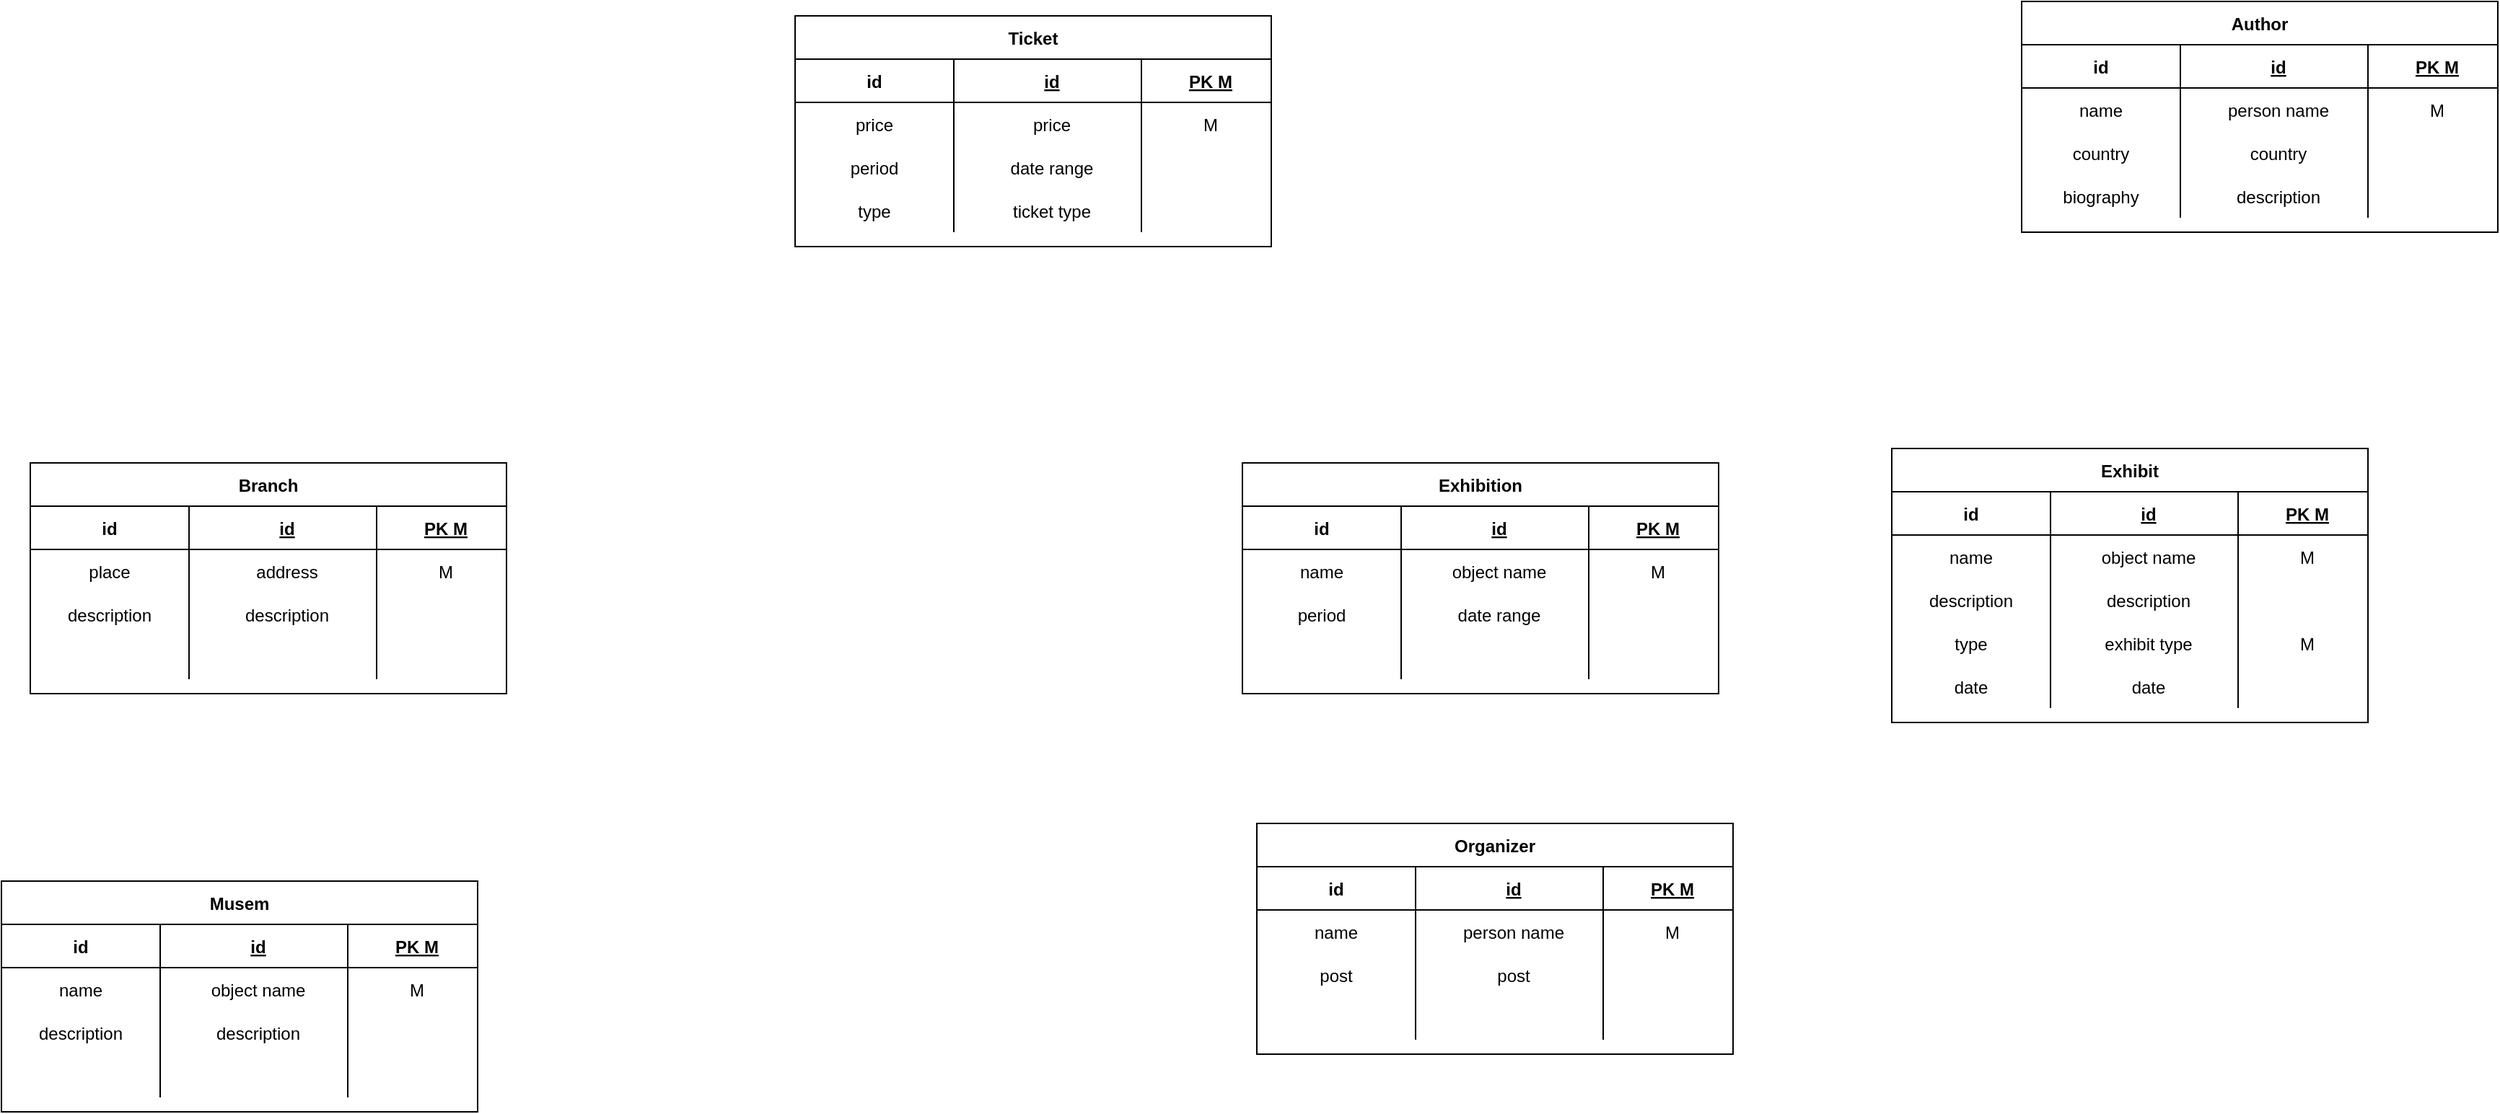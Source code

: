 <mxfile version="14.2.3" type="github">
  <diagram name="Page-1" id="e56a1550-8fbb-45ad-956c-1786394a9013">
    <mxGraphModel dx="2050" dy="1150" grid="1" gridSize="10" guides="1" tooltips="1" connect="1" arrows="1" fold="1" page="1" pageScale="1" pageWidth="1920" pageHeight="1200" background="#ffffff" math="0" shadow="0">
      <root>
        <mxCell id="0" />
        <mxCell id="1" parent="0" />
        <mxCell id="dKACLaoBQJQbCitSLf5S-1" value="Musem" style="shape=table;startSize=30;container=1;collapsible=1;childLayout=tableLayout;fixedRows=1;rowLines=0;fontStyle=1;align=center;resizeLast=1;" vertex="1" parent="1">
          <mxGeometry x="60" y="860" width="330" height="160" as="geometry" />
        </mxCell>
        <mxCell id="dKACLaoBQJQbCitSLf5S-2" value="" style="shape=partialRectangle;collapsible=0;dropTarget=0;pointerEvents=0;fillColor=none;top=0;left=0;bottom=1;right=0;points=[[0,0.5],[1,0.5]];portConstraint=eastwest;align=center;" vertex="1" parent="dKACLaoBQJQbCitSLf5S-1">
          <mxGeometry y="30" width="330" height="30" as="geometry" />
        </mxCell>
        <mxCell id="dKACLaoBQJQbCitSLf5S-3" value="id" style="shape=partialRectangle;connectable=0;fillColor=none;top=0;left=0;bottom=0;right=0;fontStyle=1;overflow=hidden;align=center;" vertex="1" parent="dKACLaoBQJQbCitSLf5S-2">
          <mxGeometry width="110" height="30" as="geometry" />
        </mxCell>
        <mxCell id="dKACLaoBQJQbCitSLf5S-4" value="id" style="shape=partialRectangle;connectable=0;fillColor=none;top=0;left=0;bottom=0;right=0;align=center;spacingLeft=6;fontStyle=5;overflow=hidden;" vertex="1" parent="dKACLaoBQJQbCitSLf5S-2">
          <mxGeometry x="110" width="130" height="30" as="geometry" />
        </mxCell>
        <mxCell id="dKACLaoBQJQbCitSLf5S-14" value="PK M" style="shape=partialRectangle;connectable=0;fillColor=none;top=0;left=0;bottom=0;right=0;align=center;spacingLeft=6;fontStyle=5;overflow=hidden;" vertex="1" parent="dKACLaoBQJQbCitSLf5S-2">
          <mxGeometry x="240" width="90" height="30" as="geometry" />
        </mxCell>
        <mxCell id="dKACLaoBQJQbCitSLf5S-5" value="" style="shape=partialRectangle;collapsible=0;dropTarget=0;pointerEvents=0;fillColor=none;top=0;left=0;bottom=0;right=0;points=[[0,0.5],[1,0.5]];portConstraint=eastwest;align=center;" vertex="1" parent="dKACLaoBQJQbCitSLf5S-1">
          <mxGeometry y="60" width="330" height="30" as="geometry" />
        </mxCell>
        <mxCell id="dKACLaoBQJQbCitSLf5S-6" value="name" style="shape=partialRectangle;connectable=0;fillColor=none;top=0;left=0;bottom=0;right=0;editable=1;overflow=hidden;align=center;" vertex="1" parent="dKACLaoBQJQbCitSLf5S-5">
          <mxGeometry width="110" height="30" as="geometry" />
        </mxCell>
        <mxCell id="dKACLaoBQJQbCitSLf5S-7" value="object name" style="shape=partialRectangle;connectable=0;fillColor=none;top=0;left=0;bottom=0;right=0;align=center;spacingLeft=6;overflow=hidden;" vertex="1" parent="dKACLaoBQJQbCitSLf5S-5">
          <mxGeometry x="110" width="130" height="30" as="geometry" />
        </mxCell>
        <mxCell id="dKACLaoBQJQbCitSLf5S-15" value="M" style="shape=partialRectangle;connectable=0;fillColor=none;top=0;left=0;bottom=0;right=0;align=center;spacingLeft=6;overflow=hidden;" vertex="1" parent="dKACLaoBQJQbCitSLf5S-5">
          <mxGeometry x="240" width="90" height="30" as="geometry" />
        </mxCell>
        <mxCell id="dKACLaoBQJQbCitSLf5S-8" value="" style="shape=partialRectangle;collapsible=0;dropTarget=0;pointerEvents=0;fillColor=none;top=0;left=0;bottom=0;right=0;points=[[0,0.5],[1,0.5]];portConstraint=eastwest;align=center;" vertex="1" parent="dKACLaoBQJQbCitSLf5S-1">
          <mxGeometry y="90" width="330" height="30" as="geometry" />
        </mxCell>
        <mxCell id="dKACLaoBQJQbCitSLf5S-9" value="description" style="shape=partialRectangle;connectable=0;fillColor=none;top=0;left=0;bottom=0;right=0;editable=1;overflow=hidden;align=center;" vertex="1" parent="dKACLaoBQJQbCitSLf5S-8">
          <mxGeometry width="110" height="30" as="geometry" />
        </mxCell>
        <mxCell id="dKACLaoBQJQbCitSLf5S-10" value="description" style="shape=partialRectangle;connectable=0;fillColor=none;top=0;left=0;bottom=0;right=0;align=center;spacingLeft=6;overflow=hidden;" vertex="1" parent="dKACLaoBQJQbCitSLf5S-8">
          <mxGeometry x="110" width="130" height="30" as="geometry" />
        </mxCell>
        <mxCell id="dKACLaoBQJQbCitSLf5S-16" style="shape=partialRectangle;connectable=0;fillColor=none;top=0;left=0;bottom=0;right=0;align=center;spacingLeft=6;overflow=hidden;" vertex="1" parent="dKACLaoBQJQbCitSLf5S-8">
          <mxGeometry x="240" width="90" height="30" as="geometry" />
        </mxCell>
        <mxCell id="dKACLaoBQJQbCitSLf5S-11" value="" style="shape=partialRectangle;collapsible=0;dropTarget=0;pointerEvents=0;fillColor=none;top=0;left=0;bottom=0;right=0;points=[[0,0.5],[1,0.5]];portConstraint=eastwest;align=center;" vertex="1" parent="dKACLaoBQJQbCitSLf5S-1">
          <mxGeometry y="120" width="330" height="30" as="geometry" />
        </mxCell>
        <mxCell id="dKACLaoBQJQbCitSLf5S-12" value="" style="shape=partialRectangle;connectable=0;fillColor=none;top=0;left=0;bottom=0;right=0;editable=1;overflow=hidden;align=center;" vertex="1" parent="dKACLaoBQJQbCitSLf5S-11">
          <mxGeometry width="110" height="30" as="geometry" />
        </mxCell>
        <mxCell id="dKACLaoBQJQbCitSLf5S-13" value="" style="shape=partialRectangle;connectable=0;fillColor=none;top=0;left=0;bottom=0;right=0;align=center;spacingLeft=6;overflow=hidden;" vertex="1" parent="dKACLaoBQJQbCitSLf5S-11">
          <mxGeometry x="110" width="130" height="30" as="geometry" />
        </mxCell>
        <mxCell id="dKACLaoBQJQbCitSLf5S-17" style="shape=partialRectangle;connectable=0;fillColor=none;top=0;left=0;bottom=0;right=0;align=center;spacingLeft=6;overflow=hidden;" vertex="1" parent="dKACLaoBQJQbCitSLf5S-11">
          <mxGeometry x="240" width="90" height="30" as="geometry" />
        </mxCell>
        <mxCell id="dKACLaoBQJQbCitSLf5S-18" value="Branch" style="shape=table;startSize=30;container=1;collapsible=1;childLayout=tableLayout;fixedRows=1;rowLines=0;fontStyle=1;align=center;resizeLast=1;" vertex="1" parent="1">
          <mxGeometry x="80" y="570" width="330" height="160" as="geometry" />
        </mxCell>
        <mxCell id="dKACLaoBQJQbCitSLf5S-19" value="" style="shape=partialRectangle;collapsible=0;dropTarget=0;pointerEvents=0;fillColor=none;top=0;left=0;bottom=1;right=0;points=[[0,0.5],[1,0.5]];portConstraint=eastwest;align=center;" vertex="1" parent="dKACLaoBQJQbCitSLf5S-18">
          <mxGeometry y="30" width="330" height="30" as="geometry" />
        </mxCell>
        <mxCell id="dKACLaoBQJQbCitSLf5S-20" value="id" style="shape=partialRectangle;connectable=0;fillColor=none;top=0;left=0;bottom=0;right=0;fontStyle=1;overflow=hidden;align=center;" vertex="1" parent="dKACLaoBQJQbCitSLf5S-19">
          <mxGeometry width="110" height="30" as="geometry" />
        </mxCell>
        <mxCell id="dKACLaoBQJQbCitSLf5S-21" value="id" style="shape=partialRectangle;connectable=0;fillColor=none;top=0;left=0;bottom=0;right=0;align=center;spacingLeft=6;fontStyle=5;overflow=hidden;" vertex="1" parent="dKACLaoBQJQbCitSLf5S-19">
          <mxGeometry x="110" width="130" height="30" as="geometry" />
        </mxCell>
        <mxCell id="dKACLaoBQJQbCitSLf5S-22" value="PK M" style="shape=partialRectangle;connectable=0;fillColor=none;top=0;left=0;bottom=0;right=0;align=center;spacingLeft=6;fontStyle=5;overflow=hidden;" vertex="1" parent="dKACLaoBQJQbCitSLf5S-19">
          <mxGeometry x="240" width="90" height="30" as="geometry" />
        </mxCell>
        <mxCell id="dKACLaoBQJQbCitSLf5S-23" value="" style="shape=partialRectangle;collapsible=0;dropTarget=0;pointerEvents=0;fillColor=none;top=0;left=0;bottom=0;right=0;points=[[0,0.5],[1,0.5]];portConstraint=eastwest;align=center;" vertex="1" parent="dKACLaoBQJQbCitSLf5S-18">
          <mxGeometry y="60" width="330" height="30" as="geometry" />
        </mxCell>
        <mxCell id="dKACLaoBQJQbCitSLf5S-24" value="place" style="shape=partialRectangle;connectable=0;fillColor=none;top=0;left=0;bottom=0;right=0;editable=1;overflow=hidden;align=center;" vertex="1" parent="dKACLaoBQJQbCitSLf5S-23">
          <mxGeometry width="110" height="30" as="geometry" />
        </mxCell>
        <mxCell id="dKACLaoBQJQbCitSLf5S-25" value="address" style="shape=partialRectangle;connectable=0;fillColor=none;top=0;left=0;bottom=0;right=0;align=center;spacingLeft=6;overflow=hidden;" vertex="1" parent="dKACLaoBQJQbCitSLf5S-23">
          <mxGeometry x="110" width="130" height="30" as="geometry" />
        </mxCell>
        <mxCell id="dKACLaoBQJQbCitSLf5S-26" value="M" style="shape=partialRectangle;connectable=0;fillColor=none;top=0;left=0;bottom=0;right=0;align=center;spacingLeft=6;overflow=hidden;" vertex="1" parent="dKACLaoBQJQbCitSLf5S-23">
          <mxGeometry x="240" width="90" height="30" as="geometry" />
        </mxCell>
        <mxCell id="dKACLaoBQJQbCitSLf5S-27" value="" style="shape=partialRectangle;collapsible=0;dropTarget=0;pointerEvents=0;fillColor=none;top=0;left=0;bottom=0;right=0;points=[[0,0.5],[1,0.5]];portConstraint=eastwest;align=center;" vertex="1" parent="dKACLaoBQJQbCitSLf5S-18">
          <mxGeometry y="90" width="330" height="30" as="geometry" />
        </mxCell>
        <mxCell id="dKACLaoBQJQbCitSLf5S-28" value="description" style="shape=partialRectangle;connectable=0;fillColor=none;top=0;left=0;bottom=0;right=0;editable=1;overflow=hidden;align=center;" vertex="1" parent="dKACLaoBQJQbCitSLf5S-27">
          <mxGeometry width="110" height="30" as="geometry" />
        </mxCell>
        <mxCell id="dKACLaoBQJQbCitSLf5S-29" value="description" style="shape=partialRectangle;connectable=0;fillColor=none;top=0;left=0;bottom=0;right=0;align=center;spacingLeft=6;overflow=hidden;" vertex="1" parent="dKACLaoBQJQbCitSLf5S-27">
          <mxGeometry x="110" width="130" height="30" as="geometry" />
        </mxCell>
        <mxCell id="dKACLaoBQJQbCitSLf5S-30" style="shape=partialRectangle;connectable=0;fillColor=none;top=0;left=0;bottom=0;right=0;align=center;spacingLeft=6;overflow=hidden;" vertex="1" parent="dKACLaoBQJQbCitSLf5S-27">
          <mxGeometry x="240" width="90" height="30" as="geometry" />
        </mxCell>
        <mxCell id="dKACLaoBQJQbCitSLf5S-31" value="" style="shape=partialRectangle;collapsible=0;dropTarget=0;pointerEvents=0;fillColor=none;top=0;left=0;bottom=0;right=0;points=[[0,0.5],[1,0.5]];portConstraint=eastwest;align=center;" vertex="1" parent="dKACLaoBQJQbCitSLf5S-18">
          <mxGeometry y="120" width="330" height="30" as="geometry" />
        </mxCell>
        <mxCell id="dKACLaoBQJQbCitSLf5S-32" value="" style="shape=partialRectangle;connectable=0;fillColor=none;top=0;left=0;bottom=0;right=0;editable=1;overflow=hidden;align=center;" vertex="1" parent="dKACLaoBQJQbCitSLf5S-31">
          <mxGeometry width="110" height="30" as="geometry" />
        </mxCell>
        <mxCell id="dKACLaoBQJQbCitSLf5S-33" value="" style="shape=partialRectangle;connectable=0;fillColor=none;top=0;left=0;bottom=0;right=0;align=center;spacingLeft=6;overflow=hidden;" vertex="1" parent="dKACLaoBQJQbCitSLf5S-31">
          <mxGeometry x="110" width="130" height="30" as="geometry" />
        </mxCell>
        <mxCell id="dKACLaoBQJQbCitSLf5S-34" style="shape=partialRectangle;connectable=0;fillColor=none;top=0;left=0;bottom=0;right=0;align=center;spacingLeft=6;overflow=hidden;" vertex="1" parent="dKACLaoBQJQbCitSLf5S-31">
          <mxGeometry x="240" width="90" height="30" as="geometry" />
        </mxCell>
        <mxCell id="dKACLaoBQJQbCitSLf5S-35" value="Exhibit" style="shape=table;startSize=30;container=1;collapsible=1;childLayout=tableLayout;fixedRows=1;rowLines=0;fontStyle=1;align=center;resizeLast=1;" vertex="1" parent="1">
          <mxGeometry x="1370" y="560" width="330" height="190" as="geometry" />
        </mxCell>
        <mxCell id="dKACLaoBQJQbCitSLf5S-36" value="" style="shape=partialRectangle;collapsible=0;dropTarget=0;pointerEvents=0;fillColor=none;top=0;left=0;bottom=1;right=0;points=[[0,0.5],[1,0.5]];portConstraint=eastwest;align=center;" vertex="1" parent="dKACLaoBQJQbCitSLf5S-35">
          <mxGeometry y="30" width="330" height="30" as="geometry" />
        </mxCell>
        <mxCell id="dKACLaoBQJQbCitSLf5S-37" value="id" style="shape=partialRectangle;connectable=0;fillColor=none;top=0;left=0;bottom=0;right=0;fontStyle=1;overflow=hidden;align=center;" vertex="1" parent="dKACLaoBQJQbCitSLf5S-36">
          <mxGeometry width="110" height="30" as="geometry" />
        </mxCell>
        <mxCell id="dKACLaoBQJQbCitSLf5S-38" value="id" style="shape=partialRectangle;connectable=0;fillColor=none;top=0;left=0;bottom=0;right=0;align=center;spacingLeft=6;fontStyle=5;overflow=hidden;" vertex="1" parent="dKACLaoBQJQbCitSLf5S-36">
          <mxGeometry x="110" width="130" height="30" as="geometry" />
        </mxCell>
        <mxCell id="dKACLaoBQJQbCitSLf5S-39" value="PK M" style="shape=partialRectangle;connectable=0;fillColor=none;top=0;left=0;bottom=0;right=0;align=center;spacingLeft=6;fontStyle=5;overflow=hidden;" vertex="1" parent="dKACLaoBQJQbCitSLf5S-36">
          <mxGeometry x="240" width="90" height="30" as="geometry" />
        </mxCell>
        <mxCell id="dKACLaoBQJQbCitSLf5S-40" value="" style="shape=partialRectangle;collapsible=0;dropTarget=0;pointerEvents=0;fillColor=none;top=0;left=0;bottom=0;right=0;points=[[0,0.5],[1,0.5]];portConstraint=eastwest;align=center;" vertex="1" parent="dKACLaoBQJQbCitSLf5S-35">
          <mxGeometry y="60" width="330" height="30" as="geometry" />
        </mxCell>
        <mxCell id="dKACLaoBQJQbCitSLf5S-41" value="name" style="shape=partialRectangle;connectable=0;fillColor=none;top=0;left=0;bottom=0;right=0;editable=1;overflow=hidden;align=center;" vertex="1" parent="dKACLaoBQJQbCitSLf5S-40">
          <mxGeometry width="110" height="30" as="geometry" />
        </mxCell>
        <mxCell id="dKACLaoBQJQbCitSLf5S-42" value="object name" style="shape=partialRectangle;connectable=0;fillColor=none;top=0;left=0;bottom=0;right=0;align=center;spacingLeft=6;overflow=hidden;" vertex="1" parent="dKACLaoBQJQbCitSLf5S-40">
          <mxGeometry x="110" width="130" height="30" as="geometry" />
        </mxCell>
        <mxCell id="dKACLaoBQJQbCitSLf5S-43" value="M" style="shape=partialRectangle;connectable=0;fillColor=none;top=0;left=0;bottom=0;right=0;align=center;spacingLeft=6;overflow=hidden;" vertex="1" parent="dKACLaoBQJQbCitSLf5S-40">
          <mxGeometry x="240" width="90" height="30" as="geometry" />
        </mxCell>
        <mxCell id="dKACLaoBQJQbCitSLf5S-44" value="" style="shape=partialRectangle;collapsible=0;dropTarget=0;pointerEvents=0;fillColor=none;top=0;left=0;bottom=0;right=0;points=[[0,0.5],[1,0.5]];portConstraint=eastwest;align=center;" vertex="1" parent="dKACLaoBQJQbCitSLf5S-35">
          <mxGeometry y="90" width="330" height="30" as="geometry" />
        </mxCell>
        <mxCell id="dKACLaoBQJQbCitSLf5S-45" value="description" style="shape=partialRectangle;connectable=0;fillColor=none;top=0;left=0;bottom=0;right=0;editable=1;overflow=hidden;align=center;" vertex="1" parent="dKACLaoBQJQbCitSLf5S-44">
          <mxGeometry width="110" height="30" as="geometry" />
        </mxCell>
        <mxCell id="dKACLaoBQJQbCitSLf5S-46" value="description" style="shape=partialRectangle;connectable=0;fillColor=none;top=0;left=0;bottom=0;right=0;align=center;spacingLeft=6;overflow=hidden;" vertex="1" parent="dKACLaoBQJQbCitSLf5S-44">
          <mxGeometry x="110" width="130" height="30" as="geometry" />
        </mxCell>
        <mxCell id="dKACLaoBQJQbCitSLf5S-47" style="shape=partialRectangle;connectable=0;fillColor=none;top=0;left=0;bottom=0;right=0;align=center;spacingLeft=6;overflow=hidden;" vertex="1" parent="dKACLaoBQJQbCitSLf5S-44">
          <mxGeometry x="240" width="90" height="30" as="geometry" />
        </mxCell>
        <mxCell id="dKACLaoBQJQbCitSLf5S-48" value="" style="shape=partialRectangle;collapsible=0;dropTarget=0;pointerEvents=0;fillColor=none;top=0;left=0;bottom=0;right=0;points=[[0,0.5],[1,0.5]];portConstraint=eastwest;align=center;" vertex="1" parent="dKACLaoBQJQbCitSLf5S-35">
          <mxGeometry y="120" width="330" height="30" as="geometry" />
        </mxCell>
        <mxCell id="dKACLaoBQJQbCitSLf5S-49" value="type" style="shape=partialRectangle;connectable=0;fillColor=none;top=0;left=0;bottom=0;right=0;editable=1;overflow=hidden;align=center;" vertex="1" parent="dKACLaoBQJQbCitSLf5S-48">
          <mxGeometry width="110" height="30" as="geometry" />
        </mxCell>
        <mxCell id="dKACLaoBQJQbCitSLf5S-50" value="exhibit type" style="shape=partialRectangle;connectable=0;fillColor=none;top=0;left=0;bottom=0;right=0;align=center;spacingLeft=6;overflow=hidden;" vertex="1" parent="dKACLaoBQJQbCitSLf5S-48">
          <mxGeometry x="110" width="130" height="30" as="geometry" />
        </mxCell>
        <mxCell id="dKACLaoBQJQbCitSLf5S-51" value="M" style="shape=partialRectangle;connectable=0;fillColor=none;top=0;left=0;bottom=0;right=0;align=center;spacingLeft=6;overflow=hidden;" vertex="1" parent="dKACLaoBQJQbCitSLf5S-48">
          <mxGeometry x="240" width="90" height="30" as="geometry" />
        </mxCell>
        <mxCell id="dKACLaoBQJQbCitSLf5S-52" value="" style="shape=partialRectangle;collapsible=0;dropTarget=0;pointerEvents=0;fillColor=none;top=0;left=0;bottom=0;right=0;points=[[0,0.5],[1,0.5]];portConstraint=eastwest;align=center;" vertex="1" parent="dKACLaoBQJQbCitSLf5S-35">
          <mxGeometry y="150" width="330" height="30" as="geometry" />
        </mxCell>
        <mxCell id="dKACLaoBQJQbCitSLf5S-53" value="date" style="shape=partialRectangle;connectable=0;fillColor=none;top=0;left=0;bottom=0;right=0;editable=1;overflow=hidden;align=center;" vertex="1" parent="dKACLaoBQJQbCitSLf5S-52">
          <mxGeometry width="110" height="30" as="geometry" />
        </mxCell>
        <mxCell id="dKACLaoBQJQbCitSLf5S-54" value="date" style="shape=partialRectangle;connectable=0;fillColor=none;top=0;left=0;bottom=0;right=0;align=center;spacingLeft=6;overflow=hidden;" vertex="1" parent="dKACLaoBQJQbCitSLf5S-52">
          <mxGeometry x="110" width="130" height="30" as="geometry" />
        </mxCell>
        <mxCell id="dKACLaoBQJQbCitSLf5S-55" value="" style="shape=partialRectangle;connectable=0;fillColor=none;top=0;left=0;bottom=0;right=0;align=center;spacingLeft=6;overflow=hidden;" vertex="1" parent="dKACLaoBQJQbCitSLf5S-52">
          <mxGeometry x="240" width="90" height="30" as="geometry" />
        </mxCell>
        <mxCell id="dKACLaoBQJQbCitSLf5S-56" value="Author" style="shape=table;startSize=30;container=1;collapsible=1;childLayout=tableLayout;fixedRows=1;rowLines=0;fontStyle=1;align=center;resizeLast=1;" vertex="1" parent="1">
          <mxGeometry x="1460" y="250" width="330" height="160" as="geometry" />
        </mxCell>
        <mxCell id="dKACLaoBQJQbCitSLf5S-57" value="" style="shape=partialRectangle;collapsible=0;dropTarget=0;pointerEvents=0;fillColor=none;top=0;left=0;bottom=1;right=0;points=[[0,0.5],[1,0.5]];portConstraint=eastwest;align=center;" vertex="1" parent="dKACLaoBQJQbCitSLf5S-56">
          <mxGeometry y="30" width="330" height="30" as="geometry" />
        </mxCell>
        <mxCell id="dKACLaoBQJQbCitSLf5S-58" value="id" style="shape=partialRectangle;connectable=0;fillColor=none;top=0;left=0;bottom=0;right=0;fontStyle=1;overflow=hidden;align=center;" vertex="1" parent="dKACLaoBQJQbCitSLf5S-57">
          <mxGeometry width="110" height="30" as="geometry" />
        </mxCell>
        <mxCell id="dKACLaoBQJQbCitSLf5S-59" value="id" style="shape=partialRectangle;connectable=0;fillColor=none;top=0;left=0;bottom=0;right=0;align=center;spacingLeft=6;fontStyle=5;overflow=hidden;" vertex="1" parent="dKACLaoBQJQbCitSLf5S-57">
          <mxGeometry x="110" width="130" height="30" as="geometry" />
        </mxCell>
        <mxCell id="dKACLaoBQJQbCitSLf5S-60" value="PK M" style="shape=partialRectangle;connectable=0;fillColor=none;top=0;left=0;bottom=0;right=0;align=center;spacingLeft=6;fontStyle=5;overflow=hidden;" vertex="1" parent="dKACLaoBQJQbCitSLf5S-57">
          <mxGeometry x="240" width="90" height="30" as="geometry" />
        </mxCell>
        <mxCell id="dKACLaoBQJQbCitSLf5S-61" value="" style="shape=partialRectangle;collapsible=0;dropTarget=0;pointerEvents=0;fillColor=none;top=0;left=0;bottom=0;right=0;points=[[0,0.5],[1,0.5]];portConstraint=eastwest;align=center;" vertex="1" parent="dKACLaoBQJQbCitSLf5S-56">
          <mxGeometry y="60" width="330" height="30" as="geometry" />
        </mxCell>
        <mxCell id="dKACLaoBQJQbCitSLf5S-62" value="name" style="shape=partialRectangle;connectable=0;fillColor=none;top=0;left=0;bottom=0;right=0;editable=1;overflow=hidden;align=center;" vertex="1" parent="dKACLaoBQJQbCitSLf5S-61">
          <mxGeometry width="110" height="30" as="geometry" />
        </mxCell>
        <mxCell id="dKACLaoBQJQbCitSLf5S-63" value="person name" style="shape=partialRectangle;connectable=0;fillColor=none;top=0;left=0;bottom=0;right=0;align=center;spacingLeft=6;overflow=hidden;" vertex="1" parent="dKACLaoBQJQbCitSLf5S-61">
          <mxGeometry x="110" width="130" height="30" as="geometry" />
        </mxCell>
        <mxCell id="dKACLaoBQJQbCitSLf5S-64" value="M" style="shape=partialRectangle;connectable=0;fillColor=none;top=0;left=0;bottom=0;right=0;align=center;spacingLeft=6;overflow=hidden;" vertex="1" parent="dKACLaoBQJQbCitSLf5S-61">
          <mxGeometry x="240" width="90" height="30" as="geometry" />
        </mxCell>
        <mxCell id="dKACLaoBQJQbCitSLf5S-65" value="" style="shape=partialRectangle;collapsible=0;dropTarget=0;pointerEvents=0;fillColor=none;top=0;left=0;bottom=0;right=0;points=[[0,0.5],[1,0.5]];portConstraint=eastwest;align=center;" vertex="1" parent="dKACLaoBQJQbCitSLf5S-56">
          <mxGeometry y="90" width="330" height="30" as="geometry" />
        </mxCell>
        <mxCell id="dKACLaoBQJQbCitSLf5S-66" value="country" style="shape=partialRectangle;connectable=0;fillColor=none;top=0;left=0;bottom=0;right=0;editable=1;overflow=hidden;align=center;" vertex="1" parent="dKACLaoBQJQbCitSLf5S-65">
          <mxGeometry width="110" height="30" as="geometry" />
        </mxCell>
        <mxCell id="dKACLaoBQJQbCitSLf5S-67" value="country" style="shape=partialRectangle;connectable=0;fillColor=none;top=0;left=0;bottom=0;right=0;align=center;spacingLeft=6;overflow=hidden;" vertex="1" parent="dKACLaoBQJQbCitSLf5S-65">
          <mxGeometry x="110" width="130" height="30" as="geometry" />
        </mxCell>
        <mxCell id="dKACLaoBQJQbCitSLf5S-68" style="shape=partialRectangle;connectable=0;fillColor=none;top=0;left=0;bottom=0;right=0;align=center;spacingLeft=6;overflow=hidden;" vertex="1" parent="dKACLaoBQJQbCitSLf5S-65">
          <mxGeometry x="240" width="90" height="30" as="geometry" />
        </mxCell>
        <mxCell id="dKACLaoBQJQbCitSLf5S-69" value="" style="shape=partialRectangle;collapsible=0;dropTarget=0;pointerEvents=0;fillColor=none;top=0;left=0;bottom=0;right=0;points=[[0,0.5],[1,0.5]];portConstraint=eastwest;align=center;" vertex="1" parent="dKACLaoBQJQbCitSLf5S-56">
          <mxGeometry y="120" width="330" height="30" as="geometry" />
        </mxCell>
        <mxCell id="dKACLaoBQJQbCitSLf5S-70" value="biography" style="shape=partialRectangle;connectable=0;fillColor=none;top=0;left=0;bottom=0;right=0;editable=1;overflow=hidden;align=center;" vertex="1" parent="dKACLaoBQJQbCitSLf5S-69">
          <mxGeometry width="110" height="30" as="geometry" />
        </mxCell>
        <mxCell id="dKACLaoBQJQbCitSLf5S-71" value="description" style="shape=partialRectangle;connectable=0;fillColor=none;top=0;left=0;bottom=0;right=0;align=center;spacingLeft=6;overflow=hidden;" vertex="1" parent="dKACLaoBQJQbCitSLf5S-69">
          <mxGeometry x="110" width="130" height="30" as="geometry" />
        </mxCell>
        <mxCell id="dKACLaoBQJQbCitSLf5S-72" style="shape=partialRectangle;connectable=0;fillColor=none;top=0;left=0;bottom=0;right=0;align=center;spacingLeft=6;overflow=hidden;" vertex="1" parent="dKACLaoBQJQbCitSLf5S-69">
          <mxGeometry x="240" width="90" height="30" as="geometry" />
        </mxCell>
        <mxCell id="dKACLaoBQJQbCitSLf5S-73" value="Organizer" style="shape=table;startSize=30;container=1;collapsible=1;childLayout=tableLayout;fixedRows=1;rowLines=0;fontStyle=1;align=center;resizeLast=1;" vertex="1" parent="1">
          <mxGeometry x="930" y="820" width="330" height="160" as="geometry" />
        </mxCell>
        <mxCell id="dKACLaoBQJQbCitSLf5S-74" value="" style="shape=partialRectangle;collapsible=0;dropTarget=0;pointerEvents=0;fillColor=none;top=0;left=0;bottom=1;right=0;points=[[0,0.5],[1,0.5]];portConstraint=eastwest;align=center;" vertex="1" parent="dKACLaoBQJQbCitSLf5S-73">
          <mxGeometry y="30" width="330" height="30" as="geometry" />
        </mxCell>
        <mxCell id="dKACLaoBQJQbCitSLf5S-75" value="id" style="shape=partialRectangle;connectable=0;fillColor=none;top=0;left=0;bottom=0;right=0;fontStyle=1;overflow=hidden;align=center;" vertex="1" parent="dKACLaoBQJQbCitSLf5S-74">
          <mxGeometry width="110" height="30" as="geometry" />
        </mxCell>
        <mxCell id="dKACLaoBQJQbCitSLf5S-76" value="id" style="shape=partialRectangle;connectable=0;fillColor=none;top=0;left=0;bottom=0;right=0;align=center;spacingLeft=6;fontStyle=5;overflow=hidden;" vertex="1" parent="dKACLaoBQJQbCitSLf5S-74">
          <mxGeometry x="110" width="130" height="30" as="geometry" />
        </mxCell>
        <mxCell id="dKACLaoBQJQbCitSLf5S-77" value="PK M" style="shape=partialRectangle;connectable=0;fillColor=none;top=0;left=0;bottom=0;right=0;align=center;spacingLeft=6;fontStyle=5;overflow=hidden;" vertex="1" parent="dKACLaoBQJQbCitSLf5S-74">
          <mxGeometry x="240" width="90" height="30" as="geometry" />
        </mxCell>
        <mxCell id="dKACLaoBQJQbCitSLf5S-78" value="" style="shape=partialRectangle;collapsible=0;dropTarget=0;pointerEvents=0;fillColor=none;top=0;left=0;bottom=0;right=0;points=[[0,0.5],[1,0.5]];portConstraint=eastwest;align=center;" vertex="1" parent="dKACLaoBQJQbCitSLf5S-73">
          <mxGeometry y="60" width="330" height="30" as="geometry" />
        </mxCell>
        <mxCell id="dKACLaoBQJQbCitSLf5S-79" value="name" style="shape=partialRectangle;connectable=0;fillColor=none;top=0;left=0;bottom=0;right=0;editable=1;overflow=hidden;align=center;" vertex="1" parent="dKACLaoBQJQbCitSLf5S-78">
          <mxGeometry width="110" height="30" as="geometry" />
        </mxCell>
        <mxCell id="dKACLaoBQJQbCitSLf5S-80" value="person name" style="shape=partialRectangle;connectable=0;fillColor=none;top=0;left=0;bottom=0;right=0;align=center;spacingLeft=6;overflow=hidden;" vertex="1" parent="dKACLaoBQJQbCitSLf5S-78">
          <mxGeometry x="110" width="130" height="30" as="geometry" />
        </mxCell>
        <mxCell id="dKACLaoBQJQbCitSLf5S-81" value="M" style="shape=partialRectangle;connectable=0;fillColor=none;top=0;left=0;bottom=0;right=0;align=center;spacingLeft=6;overflow=hidden;" vertex="1" parent="dKACLaoBQJQbCitSLf5S-78">
          <mxGeometry x="240" width="90" height="30" as="geometry" />
        </mxCell>
        <mxCell id="dKACLaoBQJQbCitSLf5S-82" value="" style="shape=partialRectangle;collapsible=0;dropTarget=0;pointerEvents=0;fillColor=none;top=0;left=0;bottom=0;right=0;points=[[0,0.5],[1,0.5]];portConstraint=eastwest;align=center;" vertex="1" parent="dKACLaoBQJQbCitSLf5S-73">
          <mxGeometry y="90" width="330" height="30" as="geometry" />
        </mxCell>
        <mxCell id="dKACLaoBQJQbCitSLf5S-83" value="post" style="shape=partialRectangle;connectable=0;fillColor=none;top=0;left=0;bottom=0;right=0;editable=1;overflow=hidden;align=center;" vertex="1" parent="dKACLaoBQJQbCitSLf5S-82">
          <mxGeometry width="110" height="30" as="geometry" />
        </mxCell>
        <mxCell id="dKACLaoBQJQbCitSLf5S-84" value="post" style="shape=partialRectangle;connectable=0;fillColor=none;top=0;left=0;bottom=0;right=0;align=center;spacingLeft=6;overflow=hidden;" vertex="1" parent="dKACLaoBQJQbCitSLf5S-82">
          <mxGeometry x="110" width="130" height="30" as="geometry" />
        </mxCell>
        <mxCell id="dKACLaoBQJQbCitSLf5S-85" style="shape=partialRectangle;connectable=0;fillColor=none;top=0;left=0;bottom=0;right=0;align=center;spacingLeft=6;overflow=hidden;" vertex="1" parent="dKACLaoBQJQbCitSLf5S-82">
          <mxGeometry x="240" width="90" height="30" as="geometry" />
        </mxCell>
        <mxCell id="dKACLaoBQJQbCitSLf5S-86" value="" style="shape=partialRectangle;collapsible=0;dropTarget=0;pointerEvents=0;fillColor=none;top=0;left=0;bottom=0;right=0;points=[[0,0.5],[1,0.5]];portConstraint=eastwest;align=center;" vertex="1" parent="dKACLaoBQJQbCitSLf5S-73">
          <mxGeometry y="120" width="330" height="30" as="geometry" />
        </mxCell>
        <mxCell id="dKACLaoBQJQbCitSLf5S-87" value="" style="shape=partialRectangle;connectable=0;fillColor=none;top=0;left=0;bottom=0;right=0;editable=1;overflow=hidden;align=center;" vertex="1" parent="dKACLaoBQJQbCitSLf5S-86">
          <mxGeometry width="110" height="30" as="geometry" />
        </mxCell>
        <mxCell id="dKACLaoBQJQbCitSLf5S-88" value="" style="shape=partialRectangle;connectable=0;fillColor=none;top=0;left=0;bottom=0;right=0;align=center;spacingLeft=6;overflow=hidden;" vertex="1" parent="dKACLaoBQJQbCitSLf5S-86">
          <mxGeometry x="110" width="130" height="30" as="geometry" />
        </mxCell>
        <mxCell id="dKACLaoBQJQbCitSLf5S-89" style="shape=partialRectangle;connectable=0;fillColor=none;top=0;left=0;bottom=0;right=0;align=center;spacingLeft=6;overflow=hidden;" vertex="1" parent="dKACLaoBQJQbCitSLf5S-86">
          <mxGeometry x="240" width="90" height="30" as="geometry" />
        </mxCell>
        <mxCell id="dKACLaoBQJQbCitSLf5S-90" value="Exhibition" style="shape=table;startSize=30;container=1;collapsible=1;childLayout=tableLayout;fixedRows=1;rowLines=0;fontStyle=1;align=center;resizeLast=1;" vertex="1" parent="1">
          <mxGeometry x="920" y="570" width="330" height="160" as="geometry" />
        </mxCell>
        <mxCell id="dKACLaoBQJQbCitSLf5S-91" value="" style="shape=partialRectangle;collapsible=0;dropTarget=0;pointerEvents=0;fillColor=none;top=0;left=0;bottom=1;right=0;points=[[0,0.5],[1,0.5]];portConstraint=eastwest;align=center;" vertex="1" parent="dKACLaoBQJQbCitSLf5S-90">
          <mxGeometry y="30" width="330" height="30" as="geometry" />
        </mxCell>
        <mxCell id="dKACLaoBQJQbCitSLf5S-92" value="id" style="shape=partialRectangle;connectable=0;fillColor=none;top=0;left=0;bottom=0;right=0;fontStyle=1;overflow=hidden;align=center;" vertex="1" parent="dKACLaoBQJQbCitSLf5S-91">
          <mxGeometry width="110" height="30" as="geometry" />
        </mxCell>
        <mxCell id="dKACLaoBQJQbCitSLf5S-93" value="id" style="shape=partialRectangle;connectable=0;fillColor=none;top=0;left=0;bottom=0;right=0;align=center;spacingLeft=6;fontStyle=5;overflow=hidden;" vertex="1" parent="dKACLaoBQJQbCitSLf5S-91">
          <mxGeometry x="110" width="130" height="30" as="geometry" />
        </mxCell>
        <mxCell id="dKACLaoBQJQbCitSLf5S-94" value="PK M" style="shape=partialRectangle;connectable=0;fillColor=none;top=0;left=0;bottom=0;right=0;align=center;spacingLeft=6;fontStyle=5;overflow=hidden;" vertex="1" parent="dKACLaoBQJQbCitSLf5S-91">
          <mxGeometry x="240" width="90" height="30" as="geometry" />
        </mxCell>
        <mxCell id="dKACLaoBQJQbCitSLf5S-95" value="" style="shape=partialRectangle;collapsible=0;dropTarget=0;pointerEvents=0;fillColor=none;top=0;left=0;bottom=0;right=0;points=[[0,0.5],[1,0.5]];portConstraint=eastwest;align=center;" vertex="1" parent="dKACLaoBQJQbCitSLf5S-90">
          <mxGeometry y="60" width="330" height="30" as="geometry" />
        </mxCell>
        <mxCell id="dKACLaoBQJQbCitSLf5S-96" value="name" style="shape=partialRectangle;connectable=0;fillColor=none;top=0;left=0;bottom=0;right=0;editable=1;overflow=hidden;align=center;" vertex="1" parent="dKACLaoBQJQbCitSLf5S-95">
          <mxGeometry width="110" height="30" as="geometry" />
        </mxCell>
        <mxCell id="dKACLaoBQJQbCitSLf5S-97" value="object name" style="shape=partialRectangle;connectable=0;fillColor=none;top=0;left=0;bottom=0;right=0;align=center;spacingLeft=6;overflow=hidden;" vertex="1" parent="dKACLaoBQJQbCitSLf5S-95">
          <mxGeometry x="110" width="130" height="30" as="geometry" />
        </mxCell>
        <mxCell id="dKACLaoBQJQbCitSLf5S-98" value="M" style="shape=partialRectangle;connectable=0;fillColor=none;top=0;left=0;bottom=0;right=0;align=center;spacingLeft=6;overflow=hidden;" vertex="1" parent="dKACLaoBQJQbCitSLf5S-95">
          <mxGeometry x="240" width="90" height="30" as="geometry" />
        </mxCell>
        <mxCell id="dKACLaoBQJQbCitSLf5S-99" value="" style="shape=partialRectangle;collapsible=0;dropTarget=0;pointerEvents=0;fillColor=none;top=0;left=0;bottom=0;right=0;points=[[0,0.5],[1,0.5]];portConstraint=eastwest;align=center;" vertex="1" parent="dKACLaoBQJQbCitSLf5S-90">
          <mxGeometry y="90" width="330" height="30" as="geometry" />
        </mxCell>
        <mxCell id="dKACLaoBQJQbCitSLf5S-100" value="period" style="shape=partialRectangle;connectable=0;fillColor=none;top=0;left=0;bottom=0;right=0;editable=1;overflow=hidden;align=center;" vertex="1" parent="dKACLaoBQJQbCitSLf5S-99">
          <mxGeometry width="110" height="30" as="geometry" />
        </mxCell>
        <mxCell id="dKACLaoBQJQbCitSLf5S-101" value="date range" style="shape=partialRectangle;connectable=0;fillColor=none;top=0;left=0;bottom=0;right=0;align=center;spacingLeft=6;overflow=hidden;" vertex="1" parent="dKACLaoBQJQbCitSLf5S-99">
          <mxGeometry x="110" width="130" height="30" as="geometry" />
        </mxCell>
        <mxCell id="dKACLaoBQJQbCitSLf5S-102" style="shape=partialRectangle;connectable=0;fillColor=none;top=0;left=0;bottom=0;right=0;align=center;spacingLeft=6;overflow=hidden;" vertex="1" parent="dKACLaoBQJQbCitSLf5S-99">
          <mxGeometry x="240" width="90" height="30" as="geometry" />
        </mxCell>
        <mxCell id="dKACLaoBQJQbCitSLf5S-103" value="" style="shape=partialRectangle;collapsible=0;dropTarget=0;pointerEvents=0;fillColor=none;top=0;left=0;bottom=0;right=0;points=[[0,0.5],[1,0.5]];portConstraint=eastwest;align=center;" vertex="1" parent="dKACLaoBQJQbCitSLf5S-90">
          <mxGeometry y="120" width="330" height="30" as="geometry" />
        </mxCell>
        <mxCell id="dKACLaoBQJQbCitSLf5S-104" value="" style="shape=partialRectangle;connectable=0;fillColor=none;top=0;left=0;bottom=0;right=0;editable=1;overflow=hidden;align=center;" vertex="1" parent="dKACLaoBQJQbCitSLf5S-103">
          <mxGeometry width="110" height="30" as="geometry" />
        </mxCell>
        <mxCell id="dKACLaoBQJQbCitSLf5S-105" value="" style="shape=partialRectangle;connectable=0;fillColor=none;top=0;left=0;bottom=0;right=0;align=center;spacingLeft=6;overflow=hidden;" vertex="1" parent="dKACLaoBQJQbCitSLf5S-103">
          <mxGeometry x="110" width="130" height="30" as="geometry" />
        </mxCell>
        <mxCell id="dKACLaoBQJQbCitSLf5S-106" style="shape=partialRectangle;connectable=0;fillColor=none;top=0;left=0;bottom=0;right=0;align=center;spacingLeft=6;overflow=hidden;" vertex="1" parent="dKACLaoBQJQbCitSLf5S-103">
          <mxGeometry x="240" width="90" height="30" as="geometry" />
        </mxCell>
        <mxCell id="dKACLaoBQJQbCitSLf5S-124" value="Ticket" style="shape=table;startSize=30;container=1;collapsible=1;childLayout=tableLayout;fixedRows=1;rowLines=0;fontStyle=1;align=center;resizeLast=1;" vertex="1" parent="1">
          <mxGeometry x="610" y="260" width="330" height="160" as="geometry" />
        </mxCell>
        <mxCell id="dKACLaoBQJQbCitSLf5S-125" value="" style="shape=partialRectangle;collapsible=0;dropTarget=0;pointerEvents=0;fillColor=none;top=0;left=0;bottom=1;right=0;points=[[0,0.5],[1,0.5]];portConstraint=eastwest;align=center;" vertex="1" parent="dKACLaoBQJQbCitSLf5S-124">
          <mxGeometry y="30" width="330" height="30" as="geometry" />
        </mxCell>
        <mxCell id="dKACLaoBQJQbCitSLf5S-126" value="id" style="shape=partialRectangle;connectable=0;fillColor=none;top=0;left=0;bottom=0;right=0;fontStyle=1;overflow=hidden;align=center;" vertex="1" parent="dKACLaoBQJQbCitSLf5S-125">
          <mxGeometry width="110" height="30" as="geometry" />
        </mxCell>
        <mxCell id="dKACLaoBQJQbCitSLf5S-127" value="id" style="shape=partialRectangle;connectable=0;fillColor=none;top=0;left=0;bottom=0;right=0;align=center;spacingLeft=6;fontStyle=5;overflow=hidden;" vertex="1" parent="dKACLaoBQJQbCitSLf5S-125">
          <mxGeometry x="110" width="130" height="30" as="geometry" />
        </mxCell>
        <mxCell id="dKACLaoBQJQbCitSLf5S-128" value="PK M" style="shape=partialRectangle;connectable=0;fillColor=none;top=0;left=0;bottom=0;right=0;align=center;spacingLeft=6;fontStyle=5;overflow=hidden;" vertex="1" parent="dKACLaoBQJQbCitSLf5S-125">
          <mxGeometry x="240" width="90" height="30" as="geometry" />
        </mxCell>
        <mxCell id="dKACLaoBQJQbCitSLf5S-129" value="" style="shape=partialRectangle;collapsible=0;dropTarget=0;pointerEvents=0;fillColor=none;top=0;left=0;bottom=0;right=0;points=[[0,0.5],[1,0.5]];portConstraint=eastwest;align=center;" vertex="1" parent="dKACLaoBQJQbCitSLf5S-124">
          <mxGeometry y="60" width="330" height="30" as="geometry" />
        </mxCell>
        <mxCell id="dKACLaoBQJQbCitSLf5S-130" value="price" style="shape=partialRectangle;connectable=0;fillColor=none;top=0;left=0;bottom=0;right=0;editable=1;overflow=hidden;align=center;" vertex="1" parent="dKACLaoBQJQbCitSLf5S-129">
          <mxGeometry width="110" height="30" as="geometry" />
        </mxCell>
        <mxCell id="dKACLaoBQJQbCitSLf5S-131" value="price" style="shape=partialRectangle;connectable=0;fillColor=none;top=0;left=0;bottom=0;right=0;align=center;spacingLeft=6;overflow=hidden;" vertex="1" parent="dKACLaoBQJQbCitSLf5S-129">
          <mxGeometry x="110" width="130" height="30" as="geometry" />
        </mxCell>
        <mxCell id="dKACLaoBQJQbCitSLf5S-132" value="M" style="shape=partialRectangle;connectable=0;fillColor=none;top=0;left=0;bottom=0;right=0;align=center;spacingLeft=6;overflow=hidden;" vertex="1" parent="dKACLaoBQJQbCitSLf5S-129">
          <mxGeometry x="240" width="90" height="30" as="geometry" />
        </mxCell>
        <mxCell id="dKACLaoBQJQbCitSLf5S-133" value="" style="shape=partialRectangle;collapsible=0;dropTarget=0;pointerEvents=0;fillColor=none;top=0;left=0;bottom=0;right=0;points=[[0,0.5],[1,0.5]];portConstraint=eastwest;align=center;" vertex="1" parent="dKACLaoBQJQbCitSLf5S-124">
          <mxGeometry y="90" width="330" height="30" as="geometry" />
        </mxCell>
        <mxCell id="dKACLaoBQJQbCitSLf5S-134" value="period" style="shape=partialRectangle;connectable=0;fillColor=none;top=0;left=0;bottom=0;right=0;editable=1;overflow=hidden;align=center;" vertex="1" parent="dKACLaoBQJQbCitSLf5S-133">
          <mxGeometry width="110" height="30" as="geometry" />
        </mxCell>
        <mxCell id="dKACLaoBQJQbCitSLf5S-135" value="date range" style="shape=partialRectangle;connectable=0;fillColor=none;top=0;left=0;bottom=0;right=0;align=center;spacingLeft=6;overflow=hidden;" vertex="1" parent="dKACLaoBQJQbCitSLf5S-133">
          <mxGeometry x="110" width="130" height="30" as="geometry" />
        </mxCell>
        <mxCell id="dKACLaoBQJQbCitSLf5S-136" style="shape=partialRectangle;connectable=0;fillColor=none;top=0;left=0;bottom=0;right=0;align=center;spacingLeft=6;overflow=hidden;" vertex="1" parent="dKACLaoBQJQbCitSLf5S-133">
          <mxGeometry x="240" width="90" height="30" as="geometry" />
        </mxCell>
        <mxCell id="dKACLaoBQJQbCitSLf5S-137" value="" style="shape=partialRectangle;collapsible=0;dropTarget=0;pointerEvents=0;fillColor=none;top=0;left=0;bottom=0;right=0;points=[[0,0.5],[1,0.5]];portConstraint=eastwest;align=center;" vertex="1" parent="dKACLaoBQJQbCitSLf5S-124">
          <mxGeometry y="120" width="330" height="30" as="geometry" />
        </mxCell>
        <mxCell id="dKACLaoBQJQbCitSLf5S-138" value="type" style="shape=partialRectangle;connectable=0;fillColor=none;top=0;left=0;bottom=0;right=0;editable=1;overflow=hidden;align=center;" vertex="1" parent="dKACLaoBQJQbCitSLf5S-137">
          <mxGeometry width="110" height="30" as="geometry" />
        </mxCell>
        <mxCell id="dKACLaoBQJQbCitSLf5S-139" value="ticket type" style="shape=partialRectangle;connectable=0;fillColor=none;top=0;left=0;bottom=0;right=0;align=center;spacingLeft=6;overflow=hidden;" vertex="1" parent="dKACLaoBQJQbCitSLf5S-137">
          <mxGeometry x="110" width="130" height="30" as="geometry" />
        </mxCell>
        <mxCell id="dKACLaoBQJQbCitSLf5S-140" style="shape=partialRectangle;connectable=0;fillColor=none;top=0;left=0;bottom=0;right=0;align=center;spacingLeft=6;overflow=hidden;" vertex="1" parent="dKACLaoBQJQbCitSLf5S-137">
          <mxGeometry x="240" width="90" height="30" as="geometry" />
        </mxCell>
      </root>
    </mxGraphModel>
  </diagram>
</mxfile>
